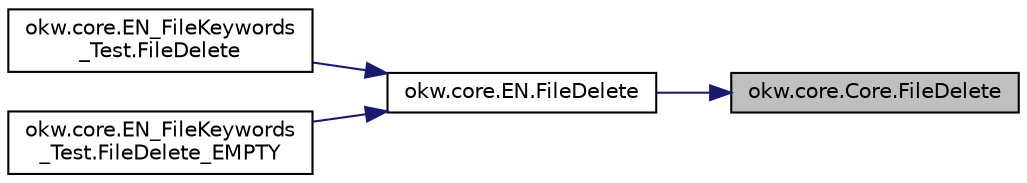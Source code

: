 digraph "okw.core.Core.FileDelete"
{
 // INTERACTIVE_SVG=YES
 // LATEX_PDF_SIZE
  edge [fontname="Helvetica",fontsize="10",labelfontname="Helvetica",labelfontsize="10"];
  node [fontname="Helvetica",fontsize="10",shape=record];
  rankdir="RL";
  Node988 [label="okw.core.Core.FileDelete",height=0.2,width=0.4,color="black", fillcolor="grey75", style="filled", fontcolor="black",tooltip="Löscht die gegebene Datei."];
  Node988 -> Node989 [dir="back",color="midnightblue",fontsize="10",style="solid",fontname="Helvetica"];
  Node989 [label="okw.core.EN.FileDelete",height=0.2,width=0.4,color="black", fillcolor="white", style="filled",URL="$classokw_1_1core_1_1_e_n.html#a6568fd28baaa73c4f39351e84dff86a4",tooltip="Löscht die gegebene Datei."];
  Node989 -> Node990 [dir="back",color="midnightblue",fontsize="10",style="solid",fontname="Helvetica"];
  Node990 [label="okw.core.EN_FileKeywords\l_Test.FileDelete",height=0.2,width=0.4,color="black", fillcolor="white", style="filled",URL="$classokw_1_1core_1_1_e_n___file_keywords___test.html#acb04e50447def00a22be9b52b5327aac",tooltip="Prüft das Schlüsselwort File."];
  Node989 -> Node991 [dir="back",color="midnightblue",fontsize="10",style="solid",fontname="Helvetica"];
  Node991 [label="okw.core.EN_FileKeywords\l_Test.FileDelete_EMPTY",height=0.2,width=0.4,color="black", fillcolor="white", style="filled",URL="$classokw_1_1core_1_1_e_n___file_keywords___test.html#ac1eeb5773fc9c3a4854198e37b2f5dea",tooltip="Prüft das Schlüsselwort File."];
}
